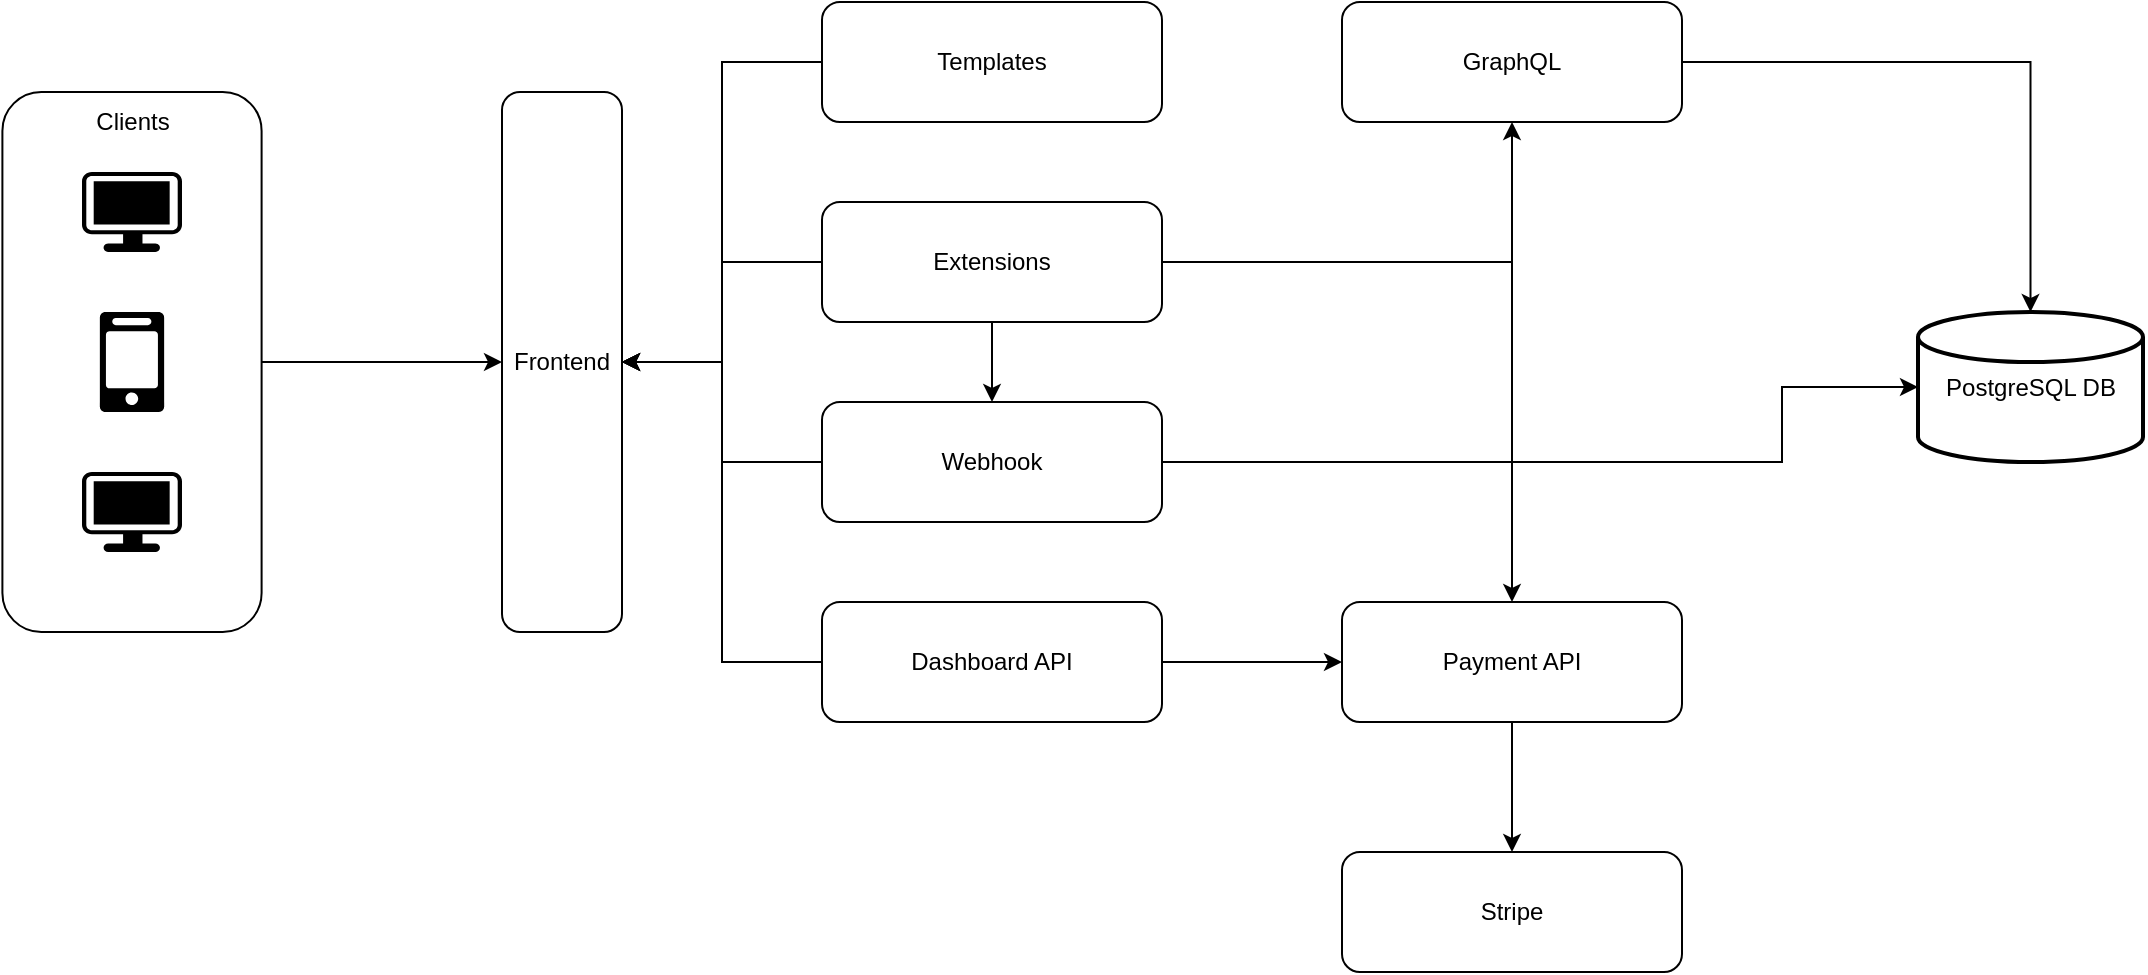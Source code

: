 <mxfile version="26.0.4" pages="2">
  <diagram id="IaBwqLwxpB9JUdpxN0_I" name="Architecture">
    <mxGraphModel dx="1324" dy="1504" grid="1" gridSize="10" guides="1" tooltips="1" connect="1" arrows="1" fold="1" page="1" pageScale="1" pageWidth="827" pageHeight="1169" math="0" shadow="0">
      <root>
        <mxCell id="0" />
        <mxCell id="1" parent="0" />
        <mxCell id="VqnTKxYNVVEDOkv2bByZ-9" style="edgeStyle=orthogonalEdgeStyle;rounded=0;orthogonalLoop=1;jettySize=auto;html=1;" edge="1" parent="1" source="VqnTKxYNVVEDOkv2bByZ-6" target="VqnTKxYNVVEDOkv2bByZ-8">
          <mxGeometry relative="1" as="geometry" />
        </mxCell>
        <mxCell id="VqnTKxYNVVEDOkv2bByZ-6" value="" style="rounded=1;whiteSpace=wrap;html=1;" vertex="1" parent="1">
          <mxGeometry x="170.2" y="220" width="129.6" height="270" as="geometry" />
        </mxCell>
        <mxCell id="VqnTKxYNVVEDOkv2bByZ-1" value="" style="points=[[0.03,0.03,0],[0.5,0,0],[0.97,0.03,0],[1,0.4,0],[0.97,0.745,0],[0.5,1,0],[0.03,0.745,0],[0,0.4,0]];verticalLabelPosition=bottom;sketch=0;html=1;verticalAlign=top;aspect=fixed;align=center;pointerEvents=1;shape=mxgraph.cisco19.workstation;fillColor=#000000;strokeColor=none;" vertex="1" parent="1">
          <mxGeometry x="210" y="260" width="50" height="40" as="geometry" />
        </mxCell>
        <mxCell id="VqnTKxYNVVEDOkv2bByZ-2" value="" style="outlineConnect=0;dashed=0;verticalLabelPosition=bottom;verticalAlign=top;align=center;html=1;shape=mxgraph.aws3.mobile_client;fillColor=#000000;gradientColor=none;" vertex="1" parent="1">
          <mxGeometry x="218.93" y="330" width="32.14" height="50" as="geometry" />
        </mxCell>
        <mxCell id="VqnTKxYNVVEDOkv2bByZ-3" value="" style="points=[[0.03,0.03,0],[0.5,0,0],[0.97,0.03,0],[1,0.4,0],[0.97,0.745,0],[0.5,1,0],[0.03,0.745,0],[0,0.4,0]];verticalLabelPosition=bottom;sketch=0;html=1;verticalAlign=top;aspect=fixed;align=center;pointerEvents=1;shape=mxgraph.cisco19.workstation;fillColor=#000000;strokeColor=none;" vertex="1" parent="1">
          <mxGeometry x="210" y="410" width="50" height="40" as="geometry" />
        </mxCell>
        <mxCell id="VqnTKxYNVVEDOkv2bByZ-7" value="Clients" style="text;html=1;align=center;verticalAlign=middle;resizable=0;points=[];autosize=1;strokeColor=none;fillColor=none;" vertex="1" parent="1">
          <mxGeometry x="205" y="220" width="60" height="30" as="geometry" />
        </mxCell>
        <mxCell id="VqnTKxYNVVEDOkv2bByZ-8" value="Frontend" style="rounded=1;whiteSpace=wrap;html=1;" vertex="1" parent="1">
          <mxGeometry x="420" y="220" width="60" height="270" as="geometry" />
        </mxCell>
        <mxCell id="VqnTKxYNVVEDOkv2bByZ-14" style="edgeStyle=orthogonalEdgeStyle;rounded=0;orthogonalLoop=1;jettySize=auto;html=1;" edge="1" parent="1" source="VqnTKxYNVVEDOkv2bByZ-10" target="VqnTKxYNVVEDOkv2bByZ-8">
          <mxGeometry relative="1" as="geometry" />
        </mxCell>
        <mxCell id="VqnTKxYNVVEDOkv2bByZ-10" value="Templates" style="rounded=1;whiteSpace=wrap;html=1;" vertex="1" parent="1">
          <mxGeometry x="580" y="175" width="170" height="60" as="geometry" />
        </mxCell>
        <mxCell id="VqnTKxYNVVEDOkv2bByZ-15" style="edgeStyle=orthogonalEdgeStyle;rounded=0;orthogonalLoop=1;jettySize=auto;html=1;" edge="1" parent="1" source="VqnTKxYNVVEDOkv2bByZ-11" target="VqnTKxYNVVEDOkv2bByZ-8">
          <mxGeometry relative="1" as="geometry" />
        </mxCell>
        <mxCell id="VqnTKxYNVVEDOkv2bByZ-18" style="edgeStyle=orthogonalEdgeStyle;rounded=0;orthogonalLoop=1;jettySize=auto;html=1;" edge="1" parent="1" source="VqnTKxYNVVEDOkv2bByZ-11" target="VqnTKxYNVVEDOkv2bByZ-12">
          <mxGeometry relative="1" as="geometry" />
        </mxCell>
        <mxCell id="VqnTKxYNVVEDOkv2bByZ-21" style="edgeStyle=orthogonalEdgeStyle;rounded=0;orthogonalLoop=1;jettySize=auto;html=1;" edge="1" parent="1" source="VqnTKxYNVVEDOkv2bByZ-11" target="VqnTKxYNVVEDOkv2bByZ-19">
          <mxGeometry relative="1" as="geometry" />
        </mxCell>
        <mxCell id="VqnTKxYNVVEDOkv2bByZ-25" style="edgeStyle=orthogonalEdgeStyle;rounded=0;orthogonalLoop=1;jettySize=auto;html=1;" edge="1" parent="1" source="VqnTKxYNVVEDOkv2bByZ-11" target="VqnTKxYNVVEDOkv2bByZ-24">
          <mxGeometry relative="1" as="geometry" />
        </mxCell>
        <mxCell id="VqnTKxYNVVEDOkv2bByZ-11" value="Extensions" style="rounded=1;whiteSpace=wrap;html=1;" vertex="1" parent="1">
          <mxGeometry x="580" y="275" width="170" height="60" as="geometry" />
        </mxCell>
        <mxCell id="VqnTKxYNVVEDOkv2bByZ-16" style="edgeStyle=orthogonalEdgeStyle;rounded=0;orthogonalLoop=1;jettySize=auto;html=1;" edge="1" parent="1" source="VqnTKxYNVVEDOkv2bByZ-12" target="VqnTKxYNVVEDOkv2bByZ-8">
          <mxGeometry relative="1" as="geometry" />
        </mxCell>
        <mxCell id="VqnTKxYNVVEDOkv2bByZ-29" style="edgeStyle=orthogonalEdgeStyle;rounded=0;orthogonalLoop=1;jettySize=auto;html=1;entryX=0;entryY=0.5;entryDx=0;entryDy=0;entryPerimeter=0;" edge="1" parent="1" source="VqnTKxYNVVEDOkv2bByZ-12" target="VqnTKxYNVVEDOkv2bByZ-27">
          <mxGeometry relative="1" as="geometry">
            <Array as="points">
              <mxPoint x="1060" y="405" />
              <mxPoint x="1060" y="368" />
            </Array>
          </mxGeometry>
        </mxCell>
        <mxCell id="VqnTKxYNVVEDOkv2bByZ-12" value="Webhook" style="rounded=1;whiteSpace=wrap;html=1;" vertex="1" parent="1">
          <mxGeometry x="580" y="375" width="170" height="60" as="geometry" />
        </mxCell>
        <mxCell id="VqnTKxYNVVEDOkv2bByZ-17" style="edgeStyle=orthogonalEdgeStyle;rounded=0;orthogonalLoop=1;jettySize=auto;html=1;" edge="1" parent="1" source="VqnTKxYNVVEDOkv2bByZ-13" target="VqnTKxYNVVEDOkv2bByZ-8">
          <mxGeometry relative="1" as="geometry" />
        </mxCell>
        <mxCell id="VqnTKxYNVVEDOkv2bByZ-20" style="edgeStyle=orthogonalEdgeStyle;rounded=0;orthogonalLoop=1;jettySize=auto;html=1;" edge="1" parent="1" source="VqnTKxYNVVEDOkv2bByZ-13" target="VqnTKxYNVVEDOkv2bByZ-19">
          <mxGeometry relative="1" as="geometry" />
        </mxCell>
        <mxCell id="VqnTKxYNVVEDOkv2bByZ-13" value="Dashboard API" style="rounded=1;whiteSpace=wrap;html=1;" vertex="1" parent="1">
          <mxGeometry x="580" y="475" width="170" height="60" as="geometry" />
        </mxCell>
        <mxCell id="VqnTKxYNVVEDOkv2bByZ-23" style="edgeStyle=orthogonalEdgeStyle;rounded=0;orthogonalLoop=1;jettySize=auto;html=1;" edge="1" parent="1" source="VqnTKxYNVVEDOkv2bByZ-19" target="VqnTKxYNVVEDOkv2bByZ-22">
          <mxGeometry relative="1" as="geometry" />
        </mxCell>
        <mxCell id="VqnTKxYNVVEDOkv2bByZ-19" value="Payment API" style="rounded=1;whiteSpace=wrap;html=1;" vertex="1" parent="1">
          <mxGeometry x="840" y="475" width="170" height="60" as="geometry" />
        </mxCell>
        <mxCell id="VqnTKxYNVVEDOkv2bByZ-22" value="Stripe" style="rounded=1;whiteSpace=wrap;html=1;" vertex="1" parent="1">
          <mxGeometry x="840" y="600" width="170" height="60" as="geometry" />
        </mxCell>
        <mxCell id="VqnTKxYNVVEDOkv2bByZ-30" style="edgeStyle=orthogonalEdgeStyle;rounded=0;orthogonalLoop=1;jettySize=auto;html=1;" edge="1" parent="1" source="VqnTKxYNVVEDOkv2bByZ-24" target="VqnTKxYNVVEDOkv2bByZ-27">
          <mxGeometry relative="1" as="geometry" />
        </mxCell>
        <mxCell id="VqnTKxYNVVEDOkv2bByZ-24" value="GraphQL" style="rounded=1;whiteSpace=wrap;html=1;" vertex="1" parent="1">
          <mxGeometry x="840" y="175" width="170" height="60" as="geometry" />
        </mxCell>
        <mxCell id="VqnTKxYNVVEDOkv2bByZ-27" value="PostgreSQL DB" style="strokeWidth=2;html=1;shape=mxgraph.flowchart.database;whiteSpace=wrap;" vertex="1" parent="1">
          <mxGeometry x="1128" y="330" width="112.5" height="75" as="geometry" />
        </mxCell>
      </root>
    </mxGraphModel>
  </diagram>
  <diagram id="R2lEEEUBdFMjLlhIrx00" name="ERD">
    <mxGraphModel dx="2899" dy="2294" grid="1" gridSize="10" guides="1" tooltips="1" connect="1" arrows="1" fold="1" page="1" pageScale="1" pageWidth="850" pageHeight="1100" math="0" shadow="0" extFonts="Permanent Marker^https://fonts.googleapis.com/css?family=Permanent+Marker">
      <root>
        <mxCell id="0" />
        <mxCell id="1" parent="0" />
        <mxCell id="C-vyLk0tnHw3VtMMgP7b-1" value="" style="edgeStyle=orthogonalEdgeStyle;endArrow=ERzeroToMany;startArrow=ERone;endFill=1;startFill=0;" parent="1" source="C-vyLk0tnHw3VtMMgP7b-24" target="C-vyLk0tnHw3VtMMgP7b-6" edge="1">
          <mxGeometry width="100" height="100" relative="1" as="geometry">
            <mxPoint x="340" y="720" as="sourcePoint" />
            <mxPoint x="440" y="620" as="targetPoint" />
          </mxGeometry>
        </mxCell>
        <mxCell id="C-vyLk0tnHw3VtMMgP7b-2" value="Order" style="shape=table;startSize=30;container=1;collapsible=1;childLayout=tableLayout;fixedRows=1;rowLines=0;fontStyle=1;align=center;resizeLast=1;" parent="1" vertex="1">
          <mxGeometry x="450" y="135" width="250" height="120" as="geometry" />
        </mxCell>
        <mxCell id="C-vyLk0tnHw3VtMMgP7b-3" value="" style="shape=partialRectangle;collapsible=0;dropTarget=0;pointerEvents=0;fillColor=none;points=[[0,0.5],[1,0.5]];portConstraint=eastwest;top=0;left=0;right=0;bottom=1;" parent="C-vyLk0tnHw3VtMMgP7b-2" vertex="1">
          <mxGeometry y="30" width="250" height="30" as="geometry" />
        </mxCell>
        <mxCell id="C-vyLk0tnHw3VtMMgP7b-4" value="PK" style="shape=partialRectangle;overflow=hidden;connectable=0;fillColor=none;top=0;left=0;bottom=0;right=0;fontStyle=1;" parent="C-vyLk0tnHw3VtMMgP7b-3" vertex="1">
          <mxGeometry width="30" height="30" as="geometry">
            <mxRectangle width="30" height="30" as="alternateBounds" />
          </mxGeometry>
        </mxCell>
        <mxCell id="C-vyLk0tnHw3VtMMgP7b-5" value="id int" style="shape=partialRectangle;overflow=hidden;connectable=0;fillColor=none;top=0;left=0;bottom=0;right=0;align=left;spacingLeft=6;fontStyle=5;" parent="C-vyLk0tnHw3VtMMgP7b-3" vertex="1">
          <mxGeometry x="30" width="220" height="30" as="geometry">
            <mxRectangle width="220" height="30" as="alternateBounds" />
          </mxGeometry>
        </mxCell>
        <mxCell id="C-vyLk0tnHw3VtMMgP7b-6" value="" style="shape=partialRectangle;collapsible=0;dropTarget=0;pointerEvents=0;fillColor=none;points=[[0,0.5],[1,0.5]];portConstraint=eastwest;top=0;left=0;right=0;bottom=0;" parent="C-vyLk0tnHw3VtMMgP7b-2" vertex="1">
          <mxGeometry y="60" width="250" height="30" as="geometry" />
        </mxCell>
        <mxCell id="C-vyLk0tnHw3VtMMgP7b-7" value="FK1" style="shape=partialRectangle;overflow=hidden;connectable=0;fillColor=none;top=0;left=0;bottom=0;right=0;" parent="C-vyLk0tnHw3VtMMgP7b-6" vertex="1">
          <mxGeometry width="30" height="30" as="geometry">
            <mxRectangle width="30" height="30" as="alternateBounds" />
          </mxGeometry>
        </mxCell>
        <mxCell id="C-vyLk0tnHw3VtMMgP7b-8" value="customer_id int " style="shape=partialRectangle;overflow=hidden;connectable=0;fillColor=none;top=0;left=0;bottom=0;right=0;align=left;spacingLeft=6;" parent="C-vyLk0tnHw3VtMMgP7b-6" vertex="1">
          <mxGeometry x="30" width="220" height="30" as="geometry">
            <mxRectangle width="220" height="30" as="alternateBounds" />
          </mxGeometry>
        </mxCell>
        <mxCell id="C-vyLk0tnHw3VtMMgP7b-9" value="" style="shape=partialRectangle;collapsible=0;dropTarget=0;pointerEvents=0;fillColor=none;points=[[0,0.5],[1,0.5]];portConstraint=eastwest;top=0;left=0;right=0;bottom=0;" parent="C-vyLk0tnHw3VtMMgP7b-2" vertex="1">
          <mxGeometry y="90" width="250" height="30" as="geometry" />
        </mxCell>
        <mxCell id="C-vyLk0tnHw3VtMMgP7b-10" value="" style="shape=partialRectangle;overflow=hidden;connectable=0;fillColor=none;top=0;left=0;bottom=0;right=0;" parent="C-vyLk0tnHw3VtMMgP7b-9" vertex="1">
          <mxGeometry width="30" height="30" as="geometry">
            <mxRectangle width="30" height="30" as="alternateBounds" />
          </mxGeometry>
        </mxCell>
        <mxCell id="C-vyLk0tnHw3VtMMgP7b-11" value="order_date date " style="shape=partialRectangle;overflow=hidden;connectable=0;fillColor=none;top=0;left=0;bottom=0;right=0;align=left;spacingLeft=6;" parent="C-vyLk0tnHw3VtMMgP7b-9" vertex="1">
          <mxGeometry x="30" width="220" height="30" as="geometry">
            <mxRectangle width="220" height="30" as="alternateBounds" />
          </mxGeometry>
        </mxCell>
        <mxCell id="C-vyLk0tnHw3VtMMgP7b-23" value="Customer" style="shape=table;startSize=30;container=1;collapsible=1;childLayout=tableLayout;fixedRows=1;rowLines=0;fontStyle=1;align=center;resizeLast=1;" parent="1" vertex="1">
          <mxGeometry x="110" y="135" width="250" height="210" as="geometry" />
        </mxCell>
        <mxCell id="C-vyLk0tnHw3VtMMgP7b-24" value="" style="shape=partialRectangle;collapsible=0;dropTarget=0;pointerEvents=0;fillColor=none;points=[[0,0.5],[1,0.5]];portConstraint=eastwest;top=0;left=0;right=0;bottom=1;" parent="C-vyLk0tnHw3VtMMgP7b-23" vertex="1">
          <mxGeometry y="30" width="250" height="30" as="geometry" />
        </mxCell>
        <mxCell id="C-vyLk0tnHw3VtMMgP7b-25" value="PK" style="shape=partialRectangle;overflow=hidden;connectable=0;fillColor=none;top=0;left=0;bottom=0;right=0;fontStyle=1;" parent="C-vyLk0tnHw3VtMMgP7b-24" vertex="1">
          <mxGeometry width="30" height="30" as="geometry">
            <mxRectangle width="30" height="30" as="alternateBounds" />
          </mxGeometry>
        </mxCell>
        <mxCell id="C-vyLk0tnHw3VtMMgP7b-26" value="id int" style="shape=partialRectangle;overflow=hidden;connectable=0;fillColor=none;top=0;left=0;bottom=0;right=0;align=left;spacingLeft=6;fontStyle=5;" parent="C-vyLk0tnHw3VtMMgP7b-24" vertex="1">
          <mxGeometry x="30" width="220" height="30" as="geometry">
            <mxRectangle width="220" height="30" as="alternateBounds" />
          </mxGeometry>
        </mxCell>
        <mxCell id="C-vyLk0tnHw3VtMMgP7b-27" value="" style="shape=partialRectangle;collapsible=0;dropTarget=0;pointerEvents=0;fillColor=none;points=[[0,0.5],[1,0.5]];portConstraint=eastwest;top=0;left=0;right=0;bottom=0;" parent="C-vyLk0tnHw3VtMMgP7b-23" vertex="1">
          <mxGeometry y="60" width="250" height="30" as="geometry" />
        </mxCell>
        <mxCell id="C-vyLk0tnHw3VtMMgP7b-28" value="FK" style="shape=partialRectangle;overflow=hidden;connectable=0;fillColor=none;top=0;left=0;bottom=0;right=0;" parent="C-vyLk0tnHw3VtMMgP7b-27" vertex="1">
          <mxGeometry width="30" height="30" as="geometry">
            <mxRectangle width="30" height="30" as="alternateBounds" />
          </mxGeometry>
        </mxCell>
        <mxCell id="C-vyLk0tnHw3VtMMgP7b-29" value="store_id int" style="shape=partialRectangle;overflow=hidden;connectable=0;fillColor=none;top=0;left=0;bottom=0;right=0;align=left;spacingLeft=6;" parent="C-vyLk0tnHw3VtMMgP7b-27" vertex="1">
          <mxGeometry x="30" width="220" height="30" as="geometry">
            <mxRectangle width="220" height="30" as="alternateBounds" />
          </mxGeometry>
        </mxCell>
        <mxCell id="AY1rf7Ku5joxXi_H20oz-17" value="" style="shape=partialRectangle;collapsible=0;dropTarget=0;pointerEvents=0;fillColor=none;points=[[0,0.5],[1,0.5]];portConstraint=eastwest;top=0;left=0;right=0;bottom=0;" vertex="1" parent="C-vyLk0tnHw3VtMMgP7b-23">
          <mxGeometry y="90" width="250" height="30" as="geometry" />
        </mxCell>
        <mxCell id="AY1rf7Ku5joxXi_H20oz-18" value="" style="shape=partialRectangle;overflow=hidden;connectable=0;fillColor=none;top=0;left=0;bottom=0;right=0;" vertex="1" parent="AY1rf7Ku5joxXi_H20oz-17">
          <mxGeometry width="30" height="30" as="geometry">
            <mxRectangle width="30" height="30" as="alternateBounds" />
          </mxGeometry>
        </mxCell>
        <mxCell id="AY1rf7Ku5joxXi_H20oz-19" value="email char(100) " style="shape=partialRectangle;overflow=hidden;connectable=0;fillColor=none;top=0;left=0;bottom=0;right=0;align=left;spacingLeft=6;" vertex="1" parent="AY1rf7Ku5joxXi_H20oz-17">
          <mxGeometry x="30" width="220" height="30" as="geometry">
            <mxRectangle width="220" height="30" as="alternateBounds" />
          </mxGeometry>
        </mxCell>
        <mxCell id="AY1rf7Ku5joxXi_H20oz-23" value="" style="shape=partialRectangle;collapsible=0;dropTarget=0;pointerEvents=0;fillColor=none;points=[[0,0.5],[1,0.5]];portConstraint=eastwest;top=0;left=0;right=0;bottom=0;" vertex="1" parent="C-vyLk0tnHw3VtMMgP7b-23">
          <mxGeometry y="120" width="250" height="30" as="geometry" />
        </mxCell>
        <mxCell id="AY1rf7Ku5joxXi_H20oz-24" value="" style="shape=partialRectangle;overflow=hidden;connectable=0;fillColor=none;top=0;left=0;bottom=0;right=0;" vertex="1" parent="AY1rf7Ku5joxXi_H20oz-23">
          <mxGeometry width="30" height="30" as="geometry">
            <mxRectangle width="30" height="30" as="alternateBounds" />
          </mxGeometry>
        </mxCell>
        <mxCell id="AY1rf7Ku5joxXi_H20oz-25" value="shipping_address char(100) " style="shape=partialRectangle;overflow=hidden;connectable=0;fillColor=none;top=0;left=0;bottom=0;right=0;align=left;spacingLeft=6;" vertex="1" parent="AY1rf7Ku5joxXi_H20oz-23">
          <mxGeometry x="30" width="220" height="30" as="geometry">
            <mxRectangle width="220" height="30" as="alternateBounds" />
          </mxGeometry>
        </mxCell>
        <mxCell id="AY1rf7Ku5joxXi_H20oz-20" value="" style="shape=partialRectangle;collapsible=0;dropTarget=0;pointerEvents=0;fillColor=none;points=[[0,0.5],[1,0.5]];portConstraint=eastwest;top=0;left=0;right=0;bottom=0;" vertex="1" parent="C-vyLk0tnHw3VtMMgP7b-23">
          <mxGeometry y="150" width="250" height="30" as="geometry" />
        </mxCell>
        <mxCell id="AY1rf7Ku5joxXi_H20oz-21" value="" style="shape=partialRectangle;overflow=hidden;connectable=0;fillColor=none;top=0;left=0;bottom=0;right=0;" vertex="1" parent="AY1rf7Ku5joxXi_H20oz-20">
          <mxGeometry width="30" height="30" as="geometry">
            <mxRectangle width="30" height="30" as="alternateBounds" />
          </mxGeometry>
        </mxCell>
        <mxCell id="AY1rf7Ku5joxXi_H20oz-22" value="billing_address char(100)" style="shape=partialRectangle;overflow=hidden;connectable=0;fillColor=none;top=0;left=0;bottom=0;right=0;align=left;spacingLeft=6;" vertex="1" parent="AY1rf7Ku5joxXi_H20oz-20">
          <mxGeometry x="30" width="220" height="30" as="geometry">
            <mxRectangle width="220" height="30" as="alternateBounds" />
          </mxGeometry>
        </mxCell>
        <mxCell id="AY1rf7Ku5joxXi_H20oz-85" value="" style="shape=partialRectangle;collapsible=0;dropTarget=0;pointerEvents=0;fillColor=none;points=[[0,0.5],[1,0.5]];portConstraint=eastwest;top=0;left=0;right=0;bottom=0;" vertex="1" parent="C-vyLk0tnHw3VtMMgP7b-23">
          <mxGeometry y="180" width="250" height="30" as="geometry" />
        </mxCell>
        <mxCell id="AY1rf7Ku5joxXi_H20oz-86" value="" style="shape=partialRectangle;overflow=hidden;connectable=0;fillColor=none;top=0;left=0;bottom=0;right=0;" vertex="1" parent="AY1rf7Ku5joxXi_H20oz-85">
          <mxGeometry width="30" height="30" as="geometry">
            <mxRectangle width="30" height="30" as="alternateBounds" />
          </mxGeometry>
        </mxCell>
        <mxCell id="AY1rf7Ku5joxXi_H20oz-87" value="name char(50) " style="shape=partialRectangle;overflow=hidden;connectable=0;fillColor=none;top=0;left=0;bottom=0;right=0;align=left;spacingLeft=6;" vertex="1" parent="AY1rf7Ku5joxXi_H20oz-85">
          <mxGeometry x="30" width="220" height="30" as="geometry">
            <mxRectangle width="220" height="30" as="alternateBounds" />
          </mxGeometry>
        </mxCell>
        <mxCell id="AY1rf7Ku5joxXi_H20oz-1" value="User" style="shape=table;startSize=30;container=1;collapsible=1;childLayout=tableLayout;fixedRows=1;rowLines=0;fontStyle=1;align=center;resizeLast=1;" vertex="1" parent="1">
          <mxGeometry x="350" y="-330" width="250" height="90" as="geometry" />
        </mxCell>
        <mxCell id="AY1rf7Ku5joxXi_H20oz-2" value="" style="shape=partialRectangle;collapsible=0;dropTarget=0;pointerEvents=0;fillColor=none;points=[[0,0.5],[1,0.5]];portConstraint=eastwest;top=0;left=0;right=0;bottom=1;" vertex="1" parent="AY1rf7Ku5joxXi_H20oz-1">
          <mxGeometry y="30" width="250" height="30" as="geometry" />
        </mxCell>
        <mxCell id="AY1rf7Ku5joxXi_H20oz-3" value="PK" style="shape=partialRectangle;overflow=hidden;connectable=0;fillColor=none;top=0;left=0;bottom=0;right=0;fontStyle=1;" vertex="1" parent="AY1rf7Ku5joxXi_H20oz-2">
          <mxGeometry width="30" height="30" as="geometry">
            <mxRectangle width="30" height="30" as="alternateBounds" />
          </mxGeometry>
        </mxCell>
        <mxCell id="AY1rf7Ku5joxXi_H20oz-4" value="id int" style="shape=partialRectangle;overflow=hidden;connectable=0;fillColor=none;top=0;left=0;bottom=0;right=0;align=left;spacingLeft=6;fontStyle=5;" vertex="1" parent="AY1rf7Ku5joxXi_H20oz-2">
          <mxGeometry x="30" width="220" height="30" as="geometry">
            <mxRectangle width="220" height="30" as="alternateBounds" />
          </mxGeometry>
        </mxCell>
        <mxCell id="AY1rf7Ku5joxXi_H20oz-5" value="" style="shape=partialRectangle;collapsible=0;dropTarget=0;pointerEvents=0;fillColor=none;points=[[0,0.5],[1,0.5]];portConstraint=eastwest;top=0;left=0;right=0;bottom=0;" vertex="1" parent="AY1rf7Ku5joxXi_H20oz-1">
          <mxGeometry y="60" width="250" height="30" as="geometry" />
        </mxCell>
        <mxCell id="AY1rf7Ku5joxXi_H20oz-6" value="" style="shape=partialRectangle;overflow=hidden;connectable=0;fillColor=none;top=0;left=0;bottom=0;right=0;" vertex="1" parent="AY1rf7Ku5joxXi_H20oz-5">
          <mxGeometry width="30" height="30" as="geometry">
            <mxRectangle width="30" height="30" as="alternateBounds" />
          </mxGeometry>
        </mxCell>
        <mxCell id="AY1rf7Ku5joxXi_H20oz-7" value="name char(50)" style="shape=partialRectangle;overflow=hidden;connectable=0;fillColor=none;top=0;left=0;bottom=0;right=0;align=left;spacingLeft=6;" vertex="1" parent="AY1rf7Ku5joxXi_H20oz-5">
          <mxGeometry x="30" width="220" height="30" as="geometry">
            <mxRectangle width="220" height="30" as="alternateBounds" />
          </mxGeometry>
        </mxCell>
        <mxCell id="AY1rf7Ku5joxXi_H20oz-8" value="Store" style="shape=table;startSize=30;container=1;collapsible=1;childLayout=tableLayout;fixedRows=1;rowLines=0;fontStyle=1;align=center;resizeLast=1;" vertex="1" parent="1">
          <mxGeometry x="350" y="-95" width="250" height="120" as="geometry" />
        </mxCell>
        <mxCell id="AY1rf7Ku5joxXi_H20oz-9" value="" style="shape=partialRectangle;collapsible=0;dropTarget=0;pointerEvents=0;fillColor=none;points=[[0,0.5],[1,0.5]];portConstraint=eastwest;top=0;left=0;right=0;bottom=1;" vertex="1" parent="AY1rf7Ku5joxXi_H20oz-8">
          <mxGeometry y="30" width="250" height="30" as="geometry" />
        </mxCell>
        <mxCell id="AY1rf7Ku5joxXi_H20oz-10" value="PK" style="shape=partialRectangle;overflow=hidden;connectable=0;fillColor=none;top=0;left=0;bottom=0;right=0;fontStyle=1;" vertex="1" parent="AY1rf7Ku5joxXi_H20oz-9">
          <mxGeometry width="30" height="30" as="geometry">
            <mxRectangle width="30" height="30" as="alternateBounds" />
          </mxGeometry>
        </mxCell>
        <mxCell id="AY1rf7Ku5joxXi_H20oz-11" value="id int" style="shape=partialRectangle;overflow=hidden;connectable=0;fillColor=none;top=0;left=0;bottom=0;right=0;align=left;spacingLeft=6;fontStyle=5;" vertex="1" parent="AY1rf7Ku5joxXi_H20oz-9">
          <mxGeometry x="30" width="220" height="30" as="geometry">
            <mxRectangle width="220" height="30" as="alternateBounds" />
          </mxGeometry>
        </mxCell>
        <mxCell id="AY1rf7Ku5joxXi_H20oz-12" value="" style="shape=partialRectangle;collapsible=0;dropTarget=0;pointerEvents=0;fillColor=none;points=[[0,0.5],[1,0.5]];portConstraint=eastwest;top=0;left=0;right=0;bottom=0;" vertex="1" parent="AY1rf7Ku5joxXi_H20oz-8">
          <mxGeometry y="60" width="250" height="30" as="geometry" />
        </mxCell>
        <mxCell id="AY1rf7Ku5joxXi_H20oz-13" value="FK" style="shape=partialRectangle;overflow=hidden;connectable=0;fillColor=none;top=0;left=0;bottom=0;right=0;" vertex="1" parent="AY1rf7Ku5joxXi_H20oz-12">
          <mxGeometry width="30" height="30" as="geometry">
            <mxRectangle width="30" height="30" as="alternateBounds" />
          </mxGeometry>
        </mxCell>
        <mxCell id="AY1rf7Ku5joxXi_H20oz-14" value="user_id int" style="shape=partialRectangle;overflow=hidden;connectable=0;fillColor=none;top=0;left=0;bottom=0;right=0;align=left;spacingLeft=6;" vertex="1" parent="AY1rf7Ku5joxXi_H20oz-12">
          <mxGeometry x="30" width="220" height="30" as="geometry">
            <mxRectangle width="220" height="30" as="alternateBounds" />
          </mxGeometry>
        </mxCell>
        <mxCell id="AY1rf7Ku5joxXi_H20oz-91" value="" style="shape=partialRectangle;collapsible=0;dropTarget=0;pointerEvents=0;fillColor=none;points=[[0,0.5],[1,0.5]];portConstraint=eastwest;top=0;left=0;right=0;bottom=0;" vertex="1" parent="AY1rf7Ku5joxXi_H20oz-8">
          <mxGeometry y="90" width="250" height="30" as="geometry" />
        </mxCell>
        <mxCell id="AY1rf7Ku5joxXi_H20oz-92" value="" style="shape=partialRectangle;overflow=hidden;connectable=0;fillColor=none;top=0;left=0;bottom=0;right=0;" vertex="1" parent="AY1rf7Ku5joxXi_H20oz-91">
          <mxGeometry width="30" height="30" as="geometry">
            <mxRectangle width="30" height="30" as="alternateBounds" />
          </mxGeometry>
        </mxCell>
        <mxCell id="AY1rf7Ku5joxXi_H20oz-93" value="name char(50)" style="shape=partialRectangle;overflow=hidden;connectable=0;fillColor=none;top=0;left=0;bottom=0;right=0;align=left;spacingLeft=6;" vertex="1" parent="AY1rf7Ku5joxXi_H20oz-91">
          <mxGeometry x="30" width="220" height="30" as="geometry">
            <mxRectangle width="220" height="30" as="alternateBounds" />
          </mxGeometry>
        </mxCell>
        <mxCell id="AY1rf7Ku5joxXi_H20oz-15" value="" style="edgeStyle=orthogonalEdgeStyle;endArrow=ERzeroToMany;startArrow=ERone;endFill=1;startFill=0;entryX=0.5;entryY=0;entryDx=0;entryDy=0;exitX=0.5;exitY=1;exitDx=0;exitDy=0;" edge="1" parent="1" source="AY1rf7Ku5joxXi_H20oz-1" target="AY1rf7Ku5joxXi_H20oz-8">
          <mxGeometry width="100" height="100" relative="1" as="geometry">
            <mxPoint x="130" y="155" as="sourcePoint" />
            <mxPoint x="50" y="125" as="targetPoint" />
          </mxGeometry>
        </mxCell>
        <mxCell id="AY1rf7Ku5joxXi_H20oz-16" value="" style="edgeStyle=orthogonalEdgeStyle;endArrow=ERzeroToMany;startArrow=ERone;endFill=1;startFill=0;" edge="1" parent="1" source="AY1rf7Ku5joxXi_H20oz-8" target="C-vyLk0tnHw3VtMMgP7b-23">
          <mxGeometry width="100" height="100" relative="1" as="geometry">
            <mxPoint x="485" y="-70" as="sourcePoint" />
            <mxPoint x="485" y="-140" as="targetPoint" />
            <Array as="points">
              <mxPoint x="390" y="70" />
              <mxPoint x="245" y="70" />
            </Array>
          </mxGeometry>
        </mxCell>
        <mxCell id="AY1rf7Ku5joxXi_H20oz-26" value="Product" style="shape=table;startSize=30;container=1;collapsible=1;childLayout=tableLayout;fixedRows=1;rowLines=0;fontStyle=1;align=center;resizeLast=1;" vertex="1" parent="1">
          <mxGeometry x="810" y="-125" width="250" height="180" as="geometry" />
        </mxCell>
        <mxCell id="AY1rf7Ku5joxXi_H20oz-27" value="" style="shape=partialRectangle;collapsible=0;dropTarget=0;pointerEvents=0;fillColor=none;points=[[0,0.5],[1,0.5]];portConstraint=eastwest;top=0;left=0;right=0;bottom=1;" vertex="1" parent="AY1rf7Ku5joxXi_H20oz-26">
          <mxGeometry y="30" width="250" height="30" as="geometry" />
        </mxCell>
        <mxCell id="AY1rf7Ku5joxXi_H20oz-28" value="PK" style="shape=partialRectangle;overflow=hidden;connectable=0;fillColor=none;top=0;left=0;bottom=0;right=0;fontStyle=1;" vertex="1" parent="AY1rf7Ku5joxXi_H20oz-27">
          <mxGeometry width="30" height="30" as="geometry">
            <mxRectangle width="30" height="30" as="alternateBounds" />
          </mxGeometry>
        </mxCell>
        <mxCell id="AY1rf7Ku5joxXi_H20oz-29" value="id int" style="shape=partialRectangle;overflow=hidden;connectable=0;fillColor=none;top=0;left=0;bottom=0;right=0;align=left;spacingLeft=6;fontStyle=5;" vertex="1" parent="AY1rf7Ku5joxXi_H20oz-27">
          <mxGeometry x="30" width="220" height="30" as="geometry">
            <mxRectangle width="220" height="30" as="alternateBounds" />
          </mxGeometry>
        </mxCell>
        <mxCell id="AY1rf7Ku5joxXi_H20oz-30" value="" style="shape=partialRectangle;collapsible=0;dropTarget=0;pointerEvents=0;fillColor=none;points=[[0,0.5],[1,0.5]];portConstraint=eastwest;top=0;left=0;right=0;bottom=0;" vertex="1" parent="AY1rf7Ku5joxXi_H20oz-26">
          <mxGeometry y="60" width="250" height="30" as="geometry" />
        </mxCell>
        <mxCell id="AY1rf7Ku5joxXi_H20oz-31" value="FK1" style="shape=partialRectangle;overflow=hidden;connectable=0;fillColor=none;top=0;left=0;bottom=0;right=0;" vertex="1" parent="AY1rf7Ku5joxXi_H20oz-30">
          <mxGeometry width="30" height="30" as="geometry">
            <mxRectangle width="30" height="30" as="alternateBounds" />
          </mxGeometry>
        </mxCell>
        <mxCell id="AY1rf7Ku5joxXi_H20oz-32" value="store_id int" style="shape=partialRectangle;overflow=hidden;connectable=0;fillColor=none;top=0;left=0;bottom=0;right=0;align=left;spacingLeft=6;" vertex="1" parent="AY1rf7Ku5joxXi_H20oz-30">
          <mxGeometry x="30" width="220" height="30" as="geometry">
            <mxRectangle width="220" height="30" as="alternateBounds" />
          </mxGeometry>
        </mxCell>
        <mxCell id="AY1rf7Ku5joxXi_H20oz-33" value="" style="shape=partialRectangle;collapsible=0;dropTarget=0;pointerEvents=0;fillColor=none;points=[[0,0.5],[1,0.5]];portConstraint=eastwest;top=0;left=0;right=0;bottom=0;" vertex="1" parent="AY1rf7Ku5joxXi_H20oz-26">
          <mxGeometry y="90" width="250" height="30" as="geometry" />
        </mxCell>
        <mxCell id="AY1rf7Ku5joxXi_H20oz-34" value="FK2" style="shape=partialRectangle;overflow=hidden;connectable=0;fillColor=none;top=0;left=0;bottom=0;right=0;" vertex="1" parent="AY1rf7Ku5joxXi_H20oz-33">
          <mxGeometry width="30" height="30" as="geometry">
            <mxRectangle width="30" height="30" as="alternateBounds" />
          </mxGeometry>
        </mxCell>
        <mxCell id="AY1rf7Ku5joxXi_H20oz-35" value="cur_price_id int" style="shape=partialRectangle;overflow=hidden;connectable=0;fillColor=none;top=0;left=0;bottom=0;right=0;align=left;spacingLeft=6;" vertex="1" parent="AY1rf7Ku5joxXi_H20oz-33">
          <mxGeometry x="30" width="220" height="30" as="geometry">
            <mxRectangle width="220" height="30" as="alternateBounds" />
          </mxGeometry>
        </mxCell>
        <mxCell id="AY1rf7Ku5joxXi_H20oz-94" value="" style="shape=partialRectangle;collapsible=0;dropTarget=0;pointerEvents=0;fillColor=none;points=[[0,0.5],[1,0.5]];portConstraint=eastwest;top=0;left=0;right=0;bottom=0;" vertex="1" parent="AY1rf7Ku5joxXi_H20oz-26">
          <mxGeometry y="120" width="250" height="30" as="geometry" />
        </mxCell>
        <mxCell id="AY1rf7Ku5joxXi_H20oz-95" value="" style="shape=partialRectangle;overflow=hidden;connectable=0;fillColor=none;top=0;left=0;bottom=0;right=0;" vertex="1" parent="AY1rf7Ku5joxXi_H20oz-94">
          <mxGeometry width="30" height="30" as="geometry">
            <mxRectangle width="30" height="30" as="alternateBounds" />
          </mxGeometry>
        </mxCell>
        <mxCell id="AY1rf7Ku5joxXi_H20oz-96" value="name varchar(100)" style="shape=partialRectangle;overflow=hidden;connectable=0;fillColor=none;top=0;left=0;bottom=0;right=0;align=left;spacingLeft=6;" vertex="1" parent="AY1rf7Ku5joxXi_H20oz-94">
          <mxGeometry x="30" width="220" height="30" as="geometry">
            <mxRectangle width="220" height="30" as="alternateBounds" />
          </mxGeometry>
        </mxCell>
        <mxCell id="AY1rf7Ku5joxXi_H20oz-110" value="" style="shape=partialRectangle;collapsible=0;dropTarget=0;pointerEvents=0;fillColor=none;points=[[0,0.5],[1,0.5]];portConstraint=eastwest;top=0;left=0;right=0;bottom=0;" vertex="1" parent="AY1rf7Ku5joxXi_H20oz-26">
          <mxGeometry y="150" width="250" height="30" as="geometry" />
        </mxCell>
        <mxCell id="AY1rf7Ku5joxXi_H20oz-111" value="" style="shape=partialRectangle;overflow=hidden;connectable=0;fillColor=none;top=0;left=0;bottom=0;right=0;" vertex="1" parent="AY1rf7Ku5joxXi_H20oz-110">
          <mxGeometry width="30" height="30" as="geometry">
            <mxRectangle width="30" height="30" as="alternateBounds" />
          </mxGeometry>
        </mxCell>
        <mxCell id="AY1rf7Ku5joxXi_H20oz-112" value="description varchar(500)" style="shape=partialRectangle;overflow=hidden;connectable=0;fillColor=none;top=0;left=0;bottom=0;right=0;align=left;spacingLeft=6;" vertex="1" parent="AY1rf7Ku5joxXi_H20oz-110">
          <mxGeometry x="30" width="220" height="30" as="geometry">
            <mxRectangle width="220" height="30" as="alternateBounds" />
          </mxGeometry>
        </mxCell>
        <mxCell id="AY1rf7Ku5joxXi_H20oz-36" value="" style="edgeStyle=orthogonalEdgeStyle;endArrow=ERzeroToMany;startArrow=ERone;endFill=1;startFill=0;" edge="1" parent="1" source="AY1rf7Ku5joxXi_H20oz-8" target="AY1rf7Ku5joxXi_H20oz-26">
          <mxGeometry width="100" height="100" relative="1" as="geometry">
            <mxPoint x="550" y="-60" as="sourcePoint" />
            <mxPoint x="485" y="-140" as="targetPoint" />
          </mxGeometry>
        </mxCell>
        <mxCell id="AY1rf7Ku5joxXi_H20oz-40" value="OrderedProduct" style="shape=table;startSize=30;container=1;collapsible=1;childLayout=tableLayout;fixedRows=1;rowLines=0;fontStyle=1;align=center;resizeLast=1;" vertex="1" parent="1">
          <mxGeometry x="810" y="135" width="250" height="150" as="geometry" />
        </mxCell>
        <mxCell id="AY1rf7Ku5joxXi_H20oz-41" value="" style="shape=partialRectangle;collapsible=0;dropTarget=0;pointerEvents=0;fillColor=none;points=[[0,0.5],[1,0.5]];portConstraint=eastwest;top=0;left=0;right=0;bottom=1;" vertex="1" parent="AY1rf7Ku5joxXi_H20oz-40">
          <mxGeometry y="30" width="250" height="30" as="geometry" />
        </mxCell>
        <mxCell id="AY1rf7Ku5joxXi_H20oz-42" value="" style="shape=partialRectangle;overflow=hidden;connectable=0;fillColor=none;top=0;left=0;bottom=0;right=0;fontStyle=1;" vertex="1" parent="AY1rf7Ku5joxXi_H20oz-41">
          <mxGeometry width="30" height="30" as="geometry">
            <mxRectangle width="30" height="30" as="alternateBounds" />
          </mxGeometry>
        </mxCell>
        <mxCell id="AY1rf7Ku5joxXi_H20oz-43" value="" style="shape=partialRectangle;overflow=hidden;connectable=0;fillColor=none;top=0;left=0;bottom=0;right=0;align=left;spacingLeft=6;fontStyle=5;" vertex="1" parent="AY1rf7Ku5joxXi_H20oz-41">
          <mxGeometry x="30" width="220" height="30" as="geometry">
            <mxRectangle width="220" height="30" as="alternateBounds" />
          </mxGeometry>
        </mxCell>
        <mxCell id="AY1rf7Ku5joxXi_H20oz-44" value="" style="shape=partialRectangle;collapsible=0;dropTarget=0;pointerEvents=0;fillColor=none;points=[[0,0.5],[1,0.5]];portConstraint=eastwest;top=0;left=0;right=0;bottom=0;" vertex="1" parent="AY1rf7Ku5joxXi_H20oz-40">
          <mxGeometry y="60" width="250" height="30" as="geometry" />
        </mxCell>
        <mxCell id="AY1rf7Ku5joxXi_H20oz-45" value="FK1" style="shape=partialRectangle;overflow=hidden;connectable=0;fillColor=none;top=0;left=0;bottom=0;right=0;" vertex="1" parent="AY1rf7Ku5joxXi_H20oz-44">
          <mxGeometry width="30" height="30" as="geometry">
            <mxRectangle width="30" height="30" as="alternateBounds" />
          </mxGeometry>
        </mxCell>
        <mxCell id="AY1rf7Ku5joxXi_H20oz-46" value="order_id int" style="shape=partialRectangle;overflow=hidden;connectable=0;fillColor=none;top=0;left=0;bottom=0;right=0;align=left;spacingLeft=6;" vertex="1" parent="AY1rf7Ku5joxXi_H20oz-44">
          <mxGeometry x="30" width="220" height="30" as="geometry">
            <mxRectangle width="220" height="30" as="alternateBounds" />
          </mxGeometry>
        </mxCell>
        <mxCell id="AY1rf7Ku5joxXi_H20oz-47" value="" style="shape=partialRectangle;collapsible=0;dropTarget=0;pointerEvents=0;fillColor=none;points=[[0,0.5],[1,0.5]];portConstraint=eastwest;top=0;left=0;right=0;bottom=0;" vertex="1" parent="AY1rf7Ku5joxXi_H20oz-40">
          <mxGeometry y="90" width="250" height="30" as="geometry" />
        </mxCell>
        <mxCell id="AY1rf7Ku5joxXi_H20oz-48" value="FK2" style="shape=partialRectangle;overflow=hidden;connectable=0;fillColor=none;top=0;left=0;bottom=0;right=0;" vertex="1" parent="AY1rf7Ku5joxXi_H20oz-47">
          <mxGeometry width="30" height="30" as="geometry">
            <mxRectangle width="30" height="30" as="alternateBounds" />
          </mxGeometry>
        </mxCell>
        <mxCell id="AY1rf7Ku5joxXi_H20oz-49" value="product_id int" style="shape=partialRectangle;overflow=hidden;connectable=0;fillColor=none;top=0;left=0;bottom=0;right=0;align=left;spacingLeft=6;" vertex="1" parent="AY1rf7Ku5joxXi_H20oz-47">
          <mxGeometry x="30" width="220" height="30" as="geometry">
            <mxRectangle width="220" height="30" as="alternateBounds" />
          </mxGeometry>
        </mxCell>
        <mxCell id="AY1rf7Ku5joxXi_H20oz-64" value="" style="shape=partialRectangle;collapsible=0;dropTarget=0;pointerEvents=0;fillColor=none;points=[[0,0.5],[1,0.5]];portConstraint=eastwest;top=0;left=0;right=0;bottom=0;" vertex="1" parent="AY1rf7Ku5joxXi_H20oz-40">
          <mxGeometry y="120" width="250" height="30" as="geometry" />
        </mxCell>
        <mxCell id="AY1rf7Ku5joxXi_H20oz-65" value="FK3" style="shape=partialRectangle;overflow=hidden;connectable=0;fillColor=none;top=0;left=0;bottom=0;right=0;" vertex="1" parent="AY1rf7Ku5joxXi_H20oz-64">
          <mxGeometry width="30" height="30" as="geometry">
            <mxRectangle width="30" height="30" as="alternateBounds" />
          </mxGeometry>
        </mxCell>
        <mxCell id="AY1rf7Ku5joxXi_H20oz-66" value="price_id int" style="shape=partialRectangle;overflow=hidden;connectable=0;fillColor=none;top=0;left=0;bottom=0;right=0;align=left;spacingLeft=6;" vertex="1" parent="AY1rf7Ku5joxXi_H20oz-64">
          <mxGeometry x="30" width="220" height="30" as="geometry">
            <mxRectangle width="220" height="30" as="alternateBounds" />
          </mxGeometry>
        </mxCell>
        <mxCell id="AY1rf7Ku5joxXi_H20oz-67" value="" style="edgeStyle=orthogonalEdgeStyle;endArrow=ERzeroToMany;startArrow=ERone;endFill=1;startFill=0;" edge="1" parent="1" source="AY1rf7Ku5joxXi_H20oz-26" target="AY1rf7Ku5joxXi_H20oz-40">
          <mxGeometry width="100" height="100" relative="1" as="geometry">
            <mxPoint x="740" y="-5" as="sourcePoint" />
            <mxPoint x="610" y="-20" as="targetPoint" />
          </mxGeometry>
        </mxCell>
        <mxCell id="AY1rf7Ku5joxXi_H20oz-68" value="" style="edgeStyle=orthogonalEdgeStyle;endArrow=ERoneToMany;startArrow=ERone;endFill=0;startFill=0;" edge="1" parent="1" source="C-vyLk0tnHw3VtMMgP7b-2" target="AY1rf7Ku5joxXi_H20oz-40">
          <mxGeometry width="100" height="100" relative="1" as="geometry">
            <mxPoint x="380" y="175" as="sourcePoint" />
            <mxPoint x="460" y="205" as="targetPoint" />
          </mxGeometry>
        </mxCell>
        <mxCell id="AY1rf7Ku5joxXi_H20oz-69" value="Developer" style="shape=table;startSize=30;container=1;collapsible=1;childLayout=tableLayout;fixedRows=1;rowLines=0;fontStyle=1;align=center;resizeLast=1;" vertex="1" parent="1">
          <mxGeometry x="-70" y="-330" width="250" height="90" as="geometry" />
        </mxCell>
        <mxCell id="AY1rf7Ku5joxXi_H20oz-70" value="" style="shape=partialRectangle;collapsible=0;dropTarget=0;pointerEvents=0;fillColor=none;points=[[0,0.5],[1,0.5]];portConstraint=eastwest;top=0;left=0;right=0;bottom=1;" vertex="1" parent="AY1rf7Ku5joxXi_H20oz-69">
          <mxGeometry y="30" width="250" height="30" as="geometry" />
        </mxCell>
        <mxCell id="AY1rf7Ku5joxXi_H20oz-71" value="FK" style="shape=partialRectangle;overflow=hidden;connectable=0;fillColor=none;top=0;left=0;bottom=0;right=0;fontStyle=0;" vertex="1" parent="AY1rf7Ku5joxXi_H20oz-70">
          <mxGeometry width="30" height="30" as="geometry">
            <mxRectangle width="30" height="30" as="alternateBounds" />
          </mxGeometry>
        </mxCell>
        <mxCell id="AY1rf7Ku5joxXi_H20oz-72" value="user_id int" style="shape=partialRectangle;overflow=hidden;connectable=0;fillColor=none;top=0;left=0;bottom=0;right=0;align=left;spacingLeft=6;fontStyle=0;" vertex="1" parent="AY1rf7Ku5joxXi_H20oz-70">
          <mxGeometry x="30" width="220" height="30" as="geometry">
            <mxRectangle width="220" height="30" as="alternateBounds" />
          </mxGeometry>
        </mxCell>
        <mxCell id="AY1rf7Ku5joxXi_H20oz-73" value="" style="shape=partialRectangle;collapsible=0;dropTarget=0;pointerEvents=0;fillColor=none;points=[[0,0.5],[1,0.5]];portConstraint=eastwest;top=0;left=0;right=0;bottom=0;" vertex="1" parent="AY1rf7Ku5joxXi_H20oz-69">
          <mxGeometry y="60" width="250" height="30" as="geometry" />
        </mxCell>
        <mxCell id="AY1rf7Ku5joxXi_H20oz-74" value="" style="shape=partialRectangle;overflow=hidden;connectable=0;fillColor=none;top=0;left=0;bottom=0;right=0;" vertex="1" parent="AY1rf7Ku5joxXi_H20oz-73">
          <mxGeometry width="30" height="30" as="geometry">
            <mxRectangle width="30" height="30" as="alternateBounds" />
          </mxGeometry>
        </mxCell>
        <mxCell id="AY1rf7Ku5joxXi_H20oz-75" value="" style="shape=partialRectangle;overflow=hidden;connectable=0;fillColor=none;top=0;left=0;bottom=0;right=0;align=left;spacingLeft=6;" vertex="1" parent="AY1rf7Ku5joxXi_H20oz-73">
          <mxGeometry x="30" width="220" height="30" as="geometry">
            <mxRectangle width="220" height="30" as="alternateBounds" />
          </mxGeometry>
        </mxCell>
        <mxCell id="AY1rf7Ku5joxXi_H20oz-76" value="Extension" style="shape=table;startSize=30;container=1;collapsible=1;childLayout=tableLayout;fixedRows=1;rowLines=0;fontStyle=1;align=center;resizeLast=1;" vertex="1" parent="1">
          <mxGeometry x="-450" y="-110" width="250" height="150" as="geometry" />
        </mxCell>
        <mxCell id="AY1rf7Ku5joxXi_H20oz-77" value="" style="shape=partialRectangle;collapsible=0;dropTarget=0;pointerEvents=0;fillColor=none;points=[[0,0.5],[1,0.5]];portConstraint=eastwest;top=0;left=0;right=0;bottom=1;" vertex="1" parent="AY1rf7Ku5joxXi_H20oz-76">
          <mxGeometry y="30" width="250" height="30" as="geometry" />
        </mxCell>
        <mxCell id="AY1rf7Ku5joxXi_H20oz-78" value="PK" style="shape=partialRectangle;overflow=hidden;connectable=0;fillColor=none;top=0;left=0;bottom=0;right=0;fontStyle=1;" vertex="1" parent="AY1rf7Ku5joxXi_H20oz-77">
          <mxGeometry width="30" height="30" as="geometry">
            <mxRectangle width="30" height="30" as="alternateBounds" />
          </mxGeometry>
        </mxCell>
        <mxCell id="AY1rf7Ku5joxXi_H20oz-79" value="id int" style="shape=partialRectangle;overflow=hidden;connectable=0;fillColor=none;top=0;left=0;bottom=0;right=0;align=left;spacingLeft=6;fontStyle=5;" vertex="1" parent="AY1rf7Ku5joxXi_H20oz-77">
          <mxGeometry x="30" width="220" height="30" as="geometry">
            <mxRectangle width="220" height="30" as="alternateBounds" />
          </mxGeometry>
        </mxCell>
        <mxCell id="AY1rf7Ku5joxXi_H20oz-80" value="" style="shape=partialRectangle;collapsible=0;dropTarget=0;pointerEvents=0;fillColor=none;points=[[0,0.5],[1,0.5]];portConstraint=eastwest;top=0;left=0;right=0;bottom=0;" vertex="1" parent="AY1rf7Ku5joxXi_H20oz-76">
          <mxGeometry y="60" width="250" height="30" as="geometry" />
        </mxCell>
        <mxCell id="AY1rf7Ku5joxXi_H20oz-81" value="FK" style="shape=partialRectangle;overflow=hidden;connectable=0;fillColor=none;top=0;left=0;bottom=0;right=0;" vertex="1" parent="AY1rf7Ku5joxXi_H20oz-80">
          <mxGeometry width="30" height="30" as="geometry">
            <mxRectangle width="30" height="30" as="alternateBounds" />
          </mxGeometry>
        </mxCell>
        <mxCell id="AY1rf7Ku5joxXi_H20oz-82" value="user_id int" style="shape=partialRectangle;overflow=hidden;connectable=0;fillColor=none;top=0;left=0;bottom=0;right=0;align=left;spacingLeft=6;" vertex="1" parent="AY1rf7Ku5joxXi_H20oz-80">
          <mxGeometry x="30" width="220" height="30" as="geometry">
            <mxRectangle width="220" height="30" as="alternateBounds" />
          </mxGeometry>
        </mxCell>
        <mxCell id="AY1rf7Ku5joxXi_H20oz-126" value="" style="shape=partialRectangle;collapsible=0;dropTarget=0;pointerEvents=0;fillColor=none;points=[[0,0.5],[1,0.5]];portConstraint=eastwest;top=0;left=0;right=0;bottom=0;" vertex="1" parent="AY1rf7Ku5joxXi_H20oz-76">
          <mxGeometry y="90" width="250" height="30" as="geometry" />
        </mxCell>
        <mxCell id="AY1rf7Ku5joxXi_H20oz-127" value="" style="shape=partialRectangle;overflow=hidden;connectable=0;fillColor=none;top=0;left=0;bottom=0;right=0;" vertex="1" parent="AY1rf7Ku5joxXi_H20oz-126">
          <mxGeometry width="30" height="30" as="geometry">
            <mxRectangle width="30" height="30" as="alternateBounds" />
          </mxGeometry>
        </mxCell>
        <mxCell id="AY1rf7Ku5joxXi_H20oz-128" value="name varchar(50)" style="shape=partialRectangle;overflow=hidden;connectable=0;fillColor=none;top=0;left=0;bottom=0;right=0;align=left;spacingLeft=6;" vertex="1" parent="AY1rf7Ku5joxXi_H20oz-126">
          <mxGeometry x="30" width="220" height="30" as="geometry">
            <mxRectangle width="220" height="30" as="alternateBounds" />
          </mxGeometry>
        </mxCell>
        <mxCell id="AY1rf7Ku5joxXi_H20oz-129" value="" style="shape=partialRectangle;collapsible=0;dropTarget=0;pointerEvents=0;fillColor=none;points=[[0,0.5],[1,0.5]];portConstraint=eastwest;top=0;left=0;right=0;bottom=0;" vertex="1" parent="AY1rf7Ku5joxXi_H20oz-76">
          <mxGeometry y="120" width="250" height="30" as="geometry" />
        </mxCell>
        <mxCell id="AY1rf7Ku5joxXi_H20oz-130" value="" style="shape=partialRectangle;overflow=hidden;connectable=0;fillColor=none;top=0;left=0;bottom=0;right=0;" vertex="1" parent="AY1rf7Ku5joxXi_H20oz-129">
          <mxGeometry width="30" height="30" as="geometry">
            <mxRectangle width="30" height="30" as="alternateBounds" />
          </mxGeometry>
        </mxCell>
        <mxCell id="AY1rf7Ku5joxXi_H20oz-131" value="description varchar(500)" style="shape=partialRectangle;overflow=hidden;connectable=0;fillColor=none;top=0;left=0;bottom=0;right=0;align=left;spacingLeft=6;" vertex="1" parent="AY1rf7Ku5joxXi_H20oz-129">
          <mxGeometry x="30" width="220" height="30" as="geometry">
            <mxRectangle width="220" height="30" as="alternateBounds" />
          </mxGeometry>
        </mxCell>
        <mxCell id="AY1rf7Ku5joxXi_H20oz-97" value="Price" style="shape=table;startSize=30;container=1;collapsible=1;childLayout=tableLayout;fixedRows=1;rowLines=0;fontStyle=1;align=center;resizeLast=1;" vertex="1" parent="1">
          <mxGeometry x="1220" y="-110" width="250" height="150" as="geometry" />
        </mxCell>
        <mxCell id="AY1rf7Ku5joxXi_H20oz-98" value="" style="shape=partialRectangle;collapsible=0;dropTarget=0;pointerEvents=0;fillColor=none;points=[[0,0.5],[1,0.5]];portConstraint=eastwest;top=0;left=0;right=0;bottom=1;" vertex="1" parent="AY1rf7Ku5joxXi_H20oz-97">
          <mxGeometry y="30" width="250" height="30" as="geometry" />
        </mxCell>
        <mxCell id="AY1rf7Ku5joxXi_H20oz-99" value="PK" style="shape=partialRectangle;overflow=hidden;connectable=0;fillColor=none;top=0;left=0;bottom=0;right=0;fontStyle=1;" vertex="1" parent="AY1rf7Ku5joxXi_H20oz-98">
          <mxGeometry width="30" height="30" as="geometry">
            <mxRectangle width="30" height="30" as="alternateBounds" />
          </mxGeometry>
        </mxCell>
        <mxCell id="AY1rf7Ku5joxXi_H20oz-100" value="id int" style="shape=partialRectangle;overflow=hidden;connectable=0;fillColor=none;top=0;left=0;bottom=0;right=0;align=left;spacingLeft=6;fontStyle=5;" vertex="1" parent="AY1rf7Ku5joxXi_H20oz-98">
          <mxGeometry x="30" width="220" height="30" as="geometry">
            <mxRectangle width="220" height="30" as="alternateBounds" />
          </mxGeometry>
        </mxCell>
        <mxCell id="AY1rf7Ku5joxXi_H20oz-101" value="" style="shape=partialRectangle;collapsible=0;dropTarget=0;pointerEvents=0;fillColor=none;points=[[0,0.5],[1,0.5]];portConstraint=eastwest;top=0;left=0;right=0;bottom=0;" vertex="1" parent="AY1rf7Ku5joxXi_H20oz-97">
          <mxGeometry y="60" width="250" height="30" as="geometry" />
        </mxCell>
        <mxCell id="AY1rf7Ku5joxXi_H20oz-102" value="FK1" style="shape=partialRectangle;overflow=hidden;connectable=0;fillColor=none;top=0;left=0;bottom=0;right=0;" vertex="1" parent="AY1rf7Ku5joxXi_H20oz-101">
          <mxGeometry width="30" height="30" as="geometry">
            <mxRectangle width="30" height="30" as="alternateBounds" />
          </mxGeometry>
        </mxCell>
        <mxCell id="AY1rf7Ku5joxXi_H20oz-103" value="product_id int" style="shape=partialRectangle;overflow=hidden;connectable=0;fillColor=none;top=0;left=0;bottom=0;right=0;align=left;spacingLeft=6;" vertex="1" parent="AY1rf7Ku5joxXi_H20oz-101">
          <mxGeometry x="30" width="220" height="30" as="geometry">
            <mxRectangle width="220" height="30" as="alternateBounds" />
          </mxGeometry>
        </mxCell>
        <mxCell id="AY1rf7Ku5joxXi_H20oz-104" value="" style="shape=partialRectangle;collapsible=0;dropTarget=0;pointerEvents=0;fillColor=none;points=[[0,0.5],[1,0.5]];portConstraint=eastwest;top=0;left=0;right=0;bottom=0;" vertex="1" parent="AY1rf7Ku5joxXi_H20oz-97">
          <mxGeometry y="90" width="250" height="30" as="geometry" />
        </mxCell>
        <mxCell id="AY1rf7Ku5joxXi_H20oz-105" value="" style="shape=partialRectangle;overflow=hidden;connectable=0;fillColor=none;top=0;left=0;bottom=0;right=0;" vertex="1" parent="AY1rf7Ku5joxXi_H20oz-104">
          <mxGeometry width="30" height="30" as="geometry">
            <mxRectangle width="30" height="30" as="alternateBounds" />
          </mxGeometry>
        </mxCell>
        <mxCell id="AY1rf7Ku5joxXi_H20oz-106" value="amount int" style="shape=partialRectangle;overflow=hidden;connectable=0;fillColor=none;top=0;left=0;bottom=0;right=0;align=left;spacingLeft=6;" vertex="1" parent="AY1rf7Ku5joxXi_H20oz-104">
          <mxGeometry x="30" width="220" height="30" as="geometry">
            <mxRectangle width="220" height="30" as="alternateBounds" />
          </mxGeometry>
        </mxCell>
        <mxCell id="AY1rf7Ku5joxXi_H20oz-107" value="" style="shape=partialRectangle;collapsible=0;dropTarget=0;pointerEvents=0;fillColor=none;points=[[0,0.5],[1,0.5]];portConstraint=eastwest;top=0;left=0;right=0;bottom=0;" vertex="1" parent="AY1rf7Ku5joxXi_H20oz-97">
          <mxGeometry y="120" width="250" height="30" as="geometry" />
        </mxCell>
        <mxCell id="AY1rf7Ku5joxXi_H20oz-108" value="" style="shape=partialRectangle;overflow=hidden;connectable=0;fillColor=none;top=0;left=0;bottom=0;right=0;" vertex="1" parent="AY1rf7Ku5joxXi_H20oz-107">
          <mxGeometry width="30" height="30" as="geometry">
            <mxRectangle width="30" height="30" as="alternateBounds" />
          </mxGeometry>
        </mxCell>
        <mxCell id="AY1rf7Ku5joxXi_H20oz-109" value="created_on date" style="shape=partialRectangle;overflow=hidden;connectable=0;fillColor=none;top=0;left=0;bottom=0;right=0;align=left;spacingLeft=6;" vertex="1" parent="AY1rf7Ku5joxXi_H20oz-107">
          <mxGeometry x="30" width="220" height="30" as="geometry">
            <mxRectangle width="220" height="30" as="alternateBounds" />
          </mxGeometry>
        </mxCell>
        <mxCell id="AY1rf7Ku5joxXi_H20oz-113" value="" style="edgeStyle=orthogonalEdgeStyle;endArrow=ERoneToMany;startArrow=ERone;endFill=0;startFill=0;" edge="1" parent="1" source="AY1rf7Ku5joxXi_H20oz-26" target="AY1rf7Ku5joxXi_H20oz-97">
          <mxGeometry width="100" height="100" relative="1" as="geometry">
            <mxPoint x="610" y="-25" as="sourcePoint" />
            <mxPoint x="820" y="-25" as="targetPoint" />
          </mxGeometry>
        </mxCell>
        <mxCell id="AY1rf7Ku5joxXi_H20oz-114" value="" style="edgeStyle=orthogonalEdgeStyle;endArrow=ERone;startArrow=ERone;endFill=0;startFill=0;" edge="1" parent="1" source="AY1rf7Ku5joxXi_H20oz-40" target="AY1rf7Ku5joxXi_H20oz-97">
          <mxGeometry width="100" height="100" relative="1" as="geometry">
            <mxPoint x="1070" y="-25" as="sourcePoint" />
            <mxPoint x="1230" y="-25" as="targetPoint" />
          </mxGeometry>
        </mxCell>
        <mxCell id="AY1rf7Ku5joxXi_H20oz-115" value="" style="edgeStyle=orthogonalEdgeStyle;endArrow=ERone;startArrow=ERone;endFill=0;startFill=0;" edge="1" parent="1" source="AY1rf7Ku5joxXi_H20oz-69" target="AY1rf7Ku5joxXi_H20oz-1">
          <mxGeometry width="100" height="100" relative="1" as="geometry">
            <mxPoint x="485" y="-230" as="sourcePoint" />
            <mxPoint x="485" y="-85" as="targetPoint" />
          </mxGeometry>
        </mxCell>
        <mxCell id="AY1rf7Ku5joxXi_H20oz-116" value="" style="edgeStyle=orthogonalEdgeStyle;endArrow=ERzeroToMany;startArrow=ERone;endFill=0;startFill=0;" edge="1" parent="1" source="AY1rf7Ku5joxXi_H20oz-69" target="AY1rf7Ku5joxXi_H20oz-76">
          <mxGeometry width="100" height="100" relative="1" as="geometry">
            <mxPoint x="190" y="-275" as="sourcePoint" />
            <mxPoint x="360" y="-275" as="targetPoint" />
          </mxGeometry>
        </mxCell>
        <mxCell id="AY1rf7Ku5joxXi_H20oz-117" value="DownloadedExtension" style="shape=table;startSize=30;container=1;collapsible=1;childLayout=tableLayout;fixedRows=1;rowLines=0;fontStyle=1;align=center;resizeLast=1;" vertex="1" parent="1">
          <mxGeometry x="-70" y="-80" width="250" height="90" as="geometry" />
        </mxCell>
        <mxCell id="AY1rf7Ku5joxXi_H20oz-118" value="" style="shape=partialRectangle;collapsible=0;dropTarget=0;pointerEvents=0;fillColor=none;points=[[0,0.5],[1,0.5]];portConstraint=eastwest;top=0;left=0;right=0;bottom=1;" vertex="1" parent="AY1rf7Ku5joxXi_H20oz-117">
          <mxGeometry y="30" width="250" height="30" as="geometry" />
        </mxCell>
        <mxCell id="AY1rf7Ku5joxXi_H20oz-119" value="FK" style="shape=partialRectangle;overflow=hidden;connectable=0;fillColor=none;top=0;left=0;bottom=0;right=0;fontStyle=0;" vertex="1" parent="AY1rf7Ku5joxXi_H20oz-118">
          <mxGeometry width="30" height="30" as="geometry">
            <mxRectangle width="30" height="30" as="alternateBounds" />
          </mxGeometry>
        </mxCell>
        <mxCell id="AY1rf7Ku5joxXi_H20oz-120" value="extension_id int" style="shape=partialRectangle;overflow=hidden;connectable=0;fillColor=none;top=0;left=0;bottom=0;right=0;align=left;spacingLeft=6;fontStyle=0;" vertex="1" parent="AY1rf7Ku5joxXi_H20oz-118">
          <mxGeometry x="30" width="220" height="30" as="geometry">
            <mxRectangle width="220" height="30" as="alternateBounds" />
          </mxGeometry>
        </mxCell>
        <mxCell id="AY1rf7Ku5joxXi_H20oz-121" value="" style="shape=partialRectangle;collapsible=0;dropTarget=0;pointerEvents=0;fillColor=none;points=[[0,0.5],[1,0.5]];portConstraint=eastwest;top=0;left=0;right=0;bottom=0;" vertex="1" parent="AY1rf7Ku5joxXi_H20oz-117">
          <mxGeometry y="60" width="250" height="30" as="geometry" />
        </mxCell>
        <mxCell id="AY1rf7Ku5joxXi_H20oz-122" value="FK" style="shape=partialRectangle;overflow=hidden;connectable=0;fillColor=none;top=0;left=0;bottom=0;right=0;" vertex="1" parent="AY1rf7Ku5joxXi_H20oz-121">
          <mxGeometry width="30" height="30" as="geometry">
            <mxRectangle width="30" height="30" as="alternateBounds" />
          </mxGeometry>
        </mxCell>
        <mxCell id="AY1rf7Ku5joxXi_H20oz-123" value="store_id int" style="shape=partialRectangle;overflow=hidden;connectable=0;fillColor=none;top=0;left=0;bottom=0;right=0;align=left;spacingLeft=6;" vertex="1" parent="AY1rf7Ku5joxXi_H20oz-121">
          <mxGeometry x="30" width="220" height="30" as="geometry">
            <mxRectangle width="220" height="30" as="alternateBounds" />
          </mxGeometry>
        </mxCell>
        <mxCell id="AY1rf7Ku5joxXi_H20oz-124" value="" style="edgeStyle=orthogonalEdgeStyle;endArrow=ERzeroToMany;startArrow=ERone;endFill=0;startFill=0;" edge="1" parent="1" source="AY1rf7Ku5joxXi_H20oz-8" target="AY1rf7Ku5joxXi_H20oz-117">
          <mxGeometry width="100" height="100" relative="1" as="geometry">
            <mxPoint x="360" y="-275" as="sourcePoint" />
            <mxPoint x="190" y="-275" as="targetPoint" />
          </mxGeometry>
        </mxCell>
        <mxCell id="AY1rf7Ku5joxXi_H20oz-125" value="" style="edgeStyle=orthogonalEdgeStyle;endArrow=ERzeroToMany;startArrow=ERone;endFill=0;startFill=0;" edge="1" parent="1" source="AY1rf7Ku5joxXi_H20oz-76" target="AY1rf7Ku5joxXi_H20oz-117">
          <mxGeometry width="100" height="100" relative="1" as="geometry">
            <mxPoint x="-60" y="-275" as="sourcePoint" />
            <mxPoint x="-315" y="-70" as="targetPoint" />
          </mxGeometry>
        </mxCell>
      </root>
    </mxGraphModel>
  </diagram>
</mxfile>
